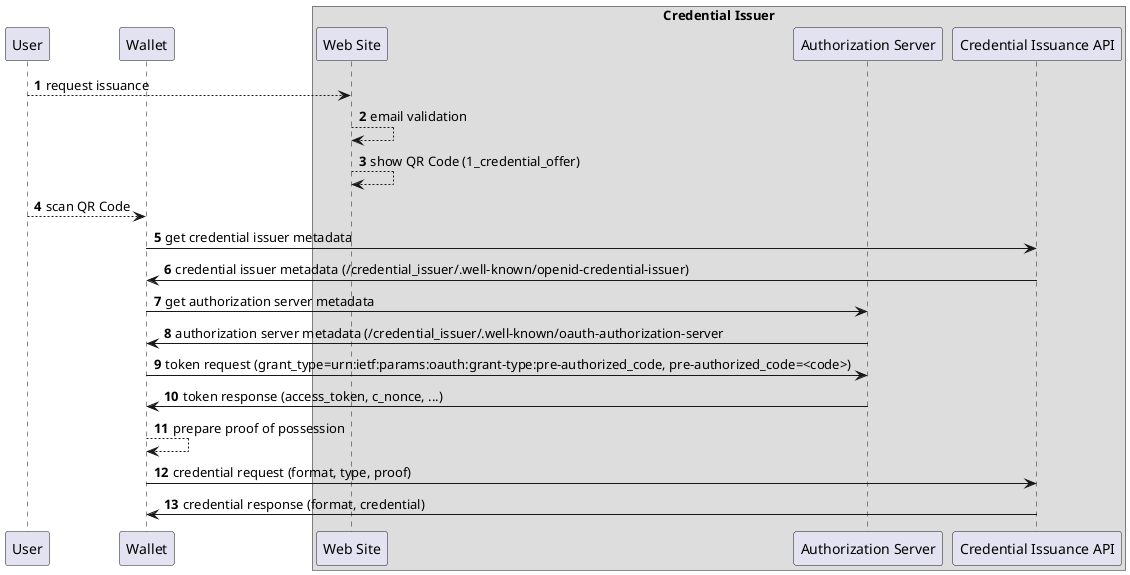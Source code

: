 @startuml

autonumber

participant "User" as u
participant "Wallet" as w

box "Credential Issuer"

participant "Web Site" as ws

participant "Authorization Server" as as

participant "Credential Issuance API" as ci

end box

u --> ws: request issuance
ws --> ws: email validation
ws --> ws: show QR Code (1_credential_offer)

u --> w: scan QR Code
w -> ci: get credential issuer metadata
ci -> w: credential issuer metadata (/credential_issuer/.well-known/openid-credential-issuer)

w -> as: get authorization server metadata
as -> w: authorization server metadata (/credential_issuer/.well-known/oauth-authorization-server

w -> as: token request (grant_type=urn:ietf:params:oauth:grant-type:pre-authorized_code, pre-authorized_code=<code>)
as -> w: token response (access_token, c_nonce, ...)

w --> w: prepare proof of possession

w -> ci: credential request (format, type, proof)
ci -> w: credential response (format, credential)

@enduml
